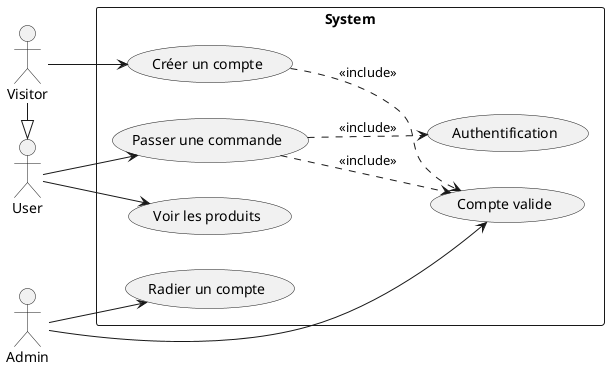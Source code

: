 @startuml

left to right direction

actor "Visitor" as Visitor
actor "User" as User
actor "Admin" as Admin
rectangle "System" as System {
    usecase "Voir les produits" as UC_ViewProducts
    usecase "Passer une commande" as UC_PlaceOrder
    usecase "Créer un compte" as UC_CreateAccount
    usecase "Compte valide" as UC_ValidateAccount
    usecase "Radier un compte" as UC_DeleteAccount
    usecase "Authentification" as UC_Authenticate
}

Visitor -|> User

User --> UC_ViewProducts
Visitor --> UC_CreateAccount


User --> UC_PlaceOrder


Admin --> UC_ValidateAccount
Admin --> UC_DeleteAccount

UC_PlaceOrder ..> UC_Authenticate :<<include>>
UC_CreateAccount ..> UC_ValidateAccount :<<include>>
UC_PlaceOrder ..> UC_ValidateAccount :<<include>>

@enduml
